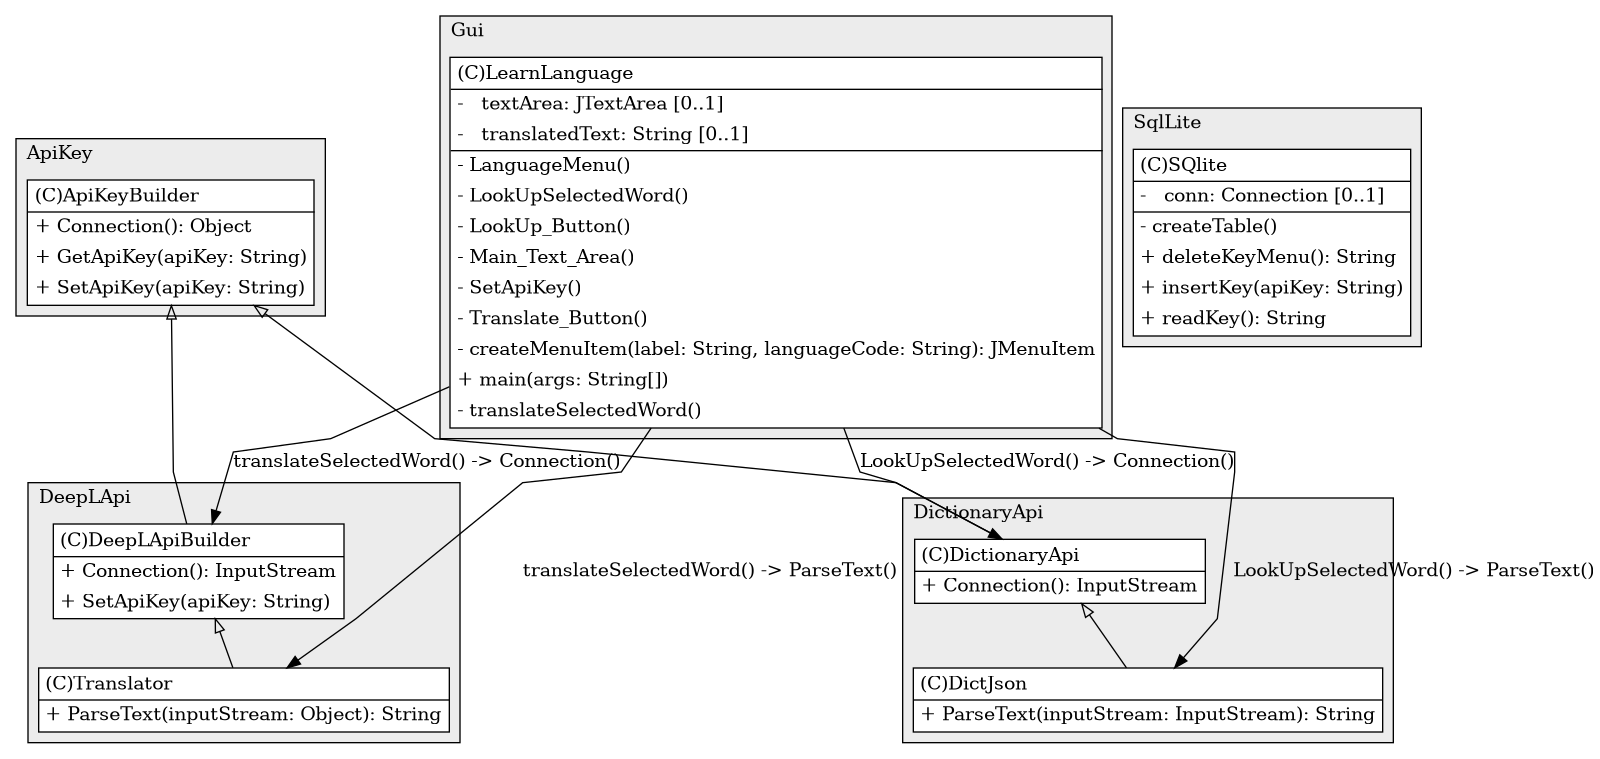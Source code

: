 @startuml

/' diagram meta data start
config=StructureConfiguration;
{
  "projectClassification": {
    "searchMode": "OpenProject", // OpenProject, AllProjects
    "includedProjects": "",
    "pathEndKeywords": "*.impl",
    "isClientPath": "",
    "isClientName": "",
    "isTestPath": "",
    "isTestName": "",
    "isMappingPath": "",
    "isMappingName": "",
    "isDataAccessPath": "",
    "isDataAccessName": "",
    "isDataStructurePath": "",
    "isDataStructureName": "",
    "isInterfaceStructuresPath": "",
    "isInterfaceStructuresName": "",
    "isEntryPointPath": "",
    "isEntryPointName": "",
    "treatFinalFieldsAsMandatory": false
  },
  "graphRestriction": {
    "classPackageExcludeFilter": "",
    "classPackageIncludeFilter": "",
    "classNameExcludeFilter": "",
    "classNameIncludeFilter": "",
    "methodNameExcludeFilter": "",
    "methodNameIncludeFilter": "",
    "removeByInheritance": "", // inheritance/annotation based filtering is done in a second step
    "removeByAnnotation": "",
    "removeByClassPackage": "", // cleanup the graph after inheritance/annotation based filtering is done
    "removeByClassName": "",
    "cutMappings": false,
    "cutEnum": true,
    "cutTests": true,
    "cutClient": true,
    "cutDataAccess": false,
    "cutInterfaceStructures": false,
    "cutDataStructures": false,
    "cutGetterAndSetter": true,
    "cutConstructors": true
  },
  "graphTraversal": {
    "forwardDepth": 6,
    "backwardDepth": 6,
    "classPackageExcludeFilter": "",
    "classPackageIncludeFilter": "",
    "classNameExcludeFilter": "",
    "classNameIncludeFilter": "",
    "methodNameExcludeFilter": "",
    "methodNameIncludeFilter": "",
    "hideMappings": false,
    "hideDataStructures": false,
    "hidePrivateMethods": true,
    "hideInterfaceCalls": true, // indirection: implementation -> interface (is hidden) -> implementation
    "onlyShowApplicationEntryPoints": false, // root node is included
    "useMethodCallsForStructureDiagram": "ForwardOnly" // ForwardOnly, BothDirections, No
  },
  "details": {
    "aggregation": "GroupByClass", // ByClass, GroupByClass, None
    "showClassGenericTypes": true,
    "showMethods": true,
    "showMethodParameterNames": true,
    "showMethodParameterTypes": true,
    "showMethodReturnType": true,
    "showPackageLevels": 2,
    "showDetailedClassStructure": true
  },
  "rootClass": "Gui.LearnLanguage",
  "extensionCallbackMethod": "" // qualified.class.name#methodName - signature: public static String method(String)
}
diagram meta data end '/



digraph g {
    rankdir="TB"
    splines=polyline
    

'nodes 
subgraph cluster_168358276 { 
   	label=DictionaryApi
	labeljust=l
	fillcolor="#ececec"
	style=filled
   
   DictJson168358276[
	label=<<TABLE BORDER="1" CELLBORDER="0" CELLPADDING="4" CELLSPACING="0">
<TR><TD ALIGN="LEFT" >(C)DictJson</TD></TR>
<HR/>
<TR><TD ALIGN="LEFT" >+ ParseText(inputStream: InputStream): String</TD></TR>
</TABLE>>
	style=filled
	margin=0
	shape=plaintext
	fillcolor="#FFFFFF"
];

DictionaryApi168358276[
	label=<<TABLE BORDER="1" CELLBORDER="0" CELLPADDING="4" CELLSPACING="0">
<TR><TD ALIGN="LEFT" >(C)DictionaryApi</TD></TR>
<HR/>
<TR><TD ALIGN="LEFT" >+ Connection(): InputStream</TD></TR>
</TABLE>>
	style=filled
	margin=0
	shape=plaintext
	fillcolor="#FFFFFF"
];
} 

subgraph cluster_1967532549 { 
   	label=ApiKey
	labeljust=l
	fillcolor="#ececec"
	style=filled
   
   ApiKeyBuilder1967532549[
	label=<<TABLE BORDER="1" CELLBORDER="0" CELLPADDING="4" CELLSPACING="0">
<TR><TD ALIGN="LEFT" >(C)ApiKeyBuilder</TD></TR>
<HR/>
<TR><TD ALIGN="LEFT" >+ Connection(): Object</TD></TR>
<TR><TD ALIGN="LEFT" >+ GetApiKey(apiKey: String)</TD></TR>
<TR><TD ALIGN="LEFT" >+ SetApiKey(apiKey: String)</TD></TR>
</TABLE>>
	style=filled
	margin=0
	shape=plaintext
	fillcolor="#FFFFFF"
];
} 

subgraph cluster_309402756 { 
   	label=SqlLite
	labeljust=l
	fillcolor="#ececec"
	style=filled
   
   SQlite309402756[
	label=<<TABLE BORDER="1" CELLBORDER="0" CELLPADDING="4" CELLSPACING="0">
<TR><TD ALIGN="LEFT" >(C)SQlite</TD></TR>
<HR/>
<TR><TD ALIGN="LEFT" >-   conn: Connection [0..1]</TD></TR>
<HR/>
<TR><TD ALIGN="LEFT" >- createTable()</TD></TR>
<TR><TD ALIGN="LEFT" >+ deleteKeyMenu(): String</TD></TR>
<TR><TD ALIGN="LEFT" >+ insertKey(apiKey: String)</TD></TR>
<TR><TD ALIGN="LEFT" >+ readKey(): String</TD></TR>
</TABLE>>
	style=filled
	margin=0
	shape=plaintext
	fillcolor="#FFFFFF"
];
} 

subgraph cluster_692885818 { 
   	label=DeepLApi
	labeljust=l
	fillcolor="#ececec"
	style=filled
   
   DeepLApiBuilder692885818[
	label=<<TABLE BORDER="1" CELLBORDER="0" CELLPADDING="4" CELLSPACING="0">
<TR><TD ALIGN="LEFT" >(C)DeepLApiBuilder</TD></TR>
<HR/>
<TR><TD ALIGN="LEFT" >+ Connection(): InputStream</TD></TR>
<TR><TD ALIGN="LEFT" >+ SetApiKey(apiKey: String)</TD></TR>
</TABLE>>
	style=filled
	margin=0
	shape=plaintext
	fillcolor="#FFFFFF"
];

Translator692885818[
	label=<<TABLE BORDER="1" CELLBORDER="0" CELLPADDING="4" CELLSPACING="0">
<TR><TD ALIGN="LEFT" >(C)Translator</TD></TR>
<HR/>
<TR><TD ALIGN="LEFT" >+ ParseText(inputStream: Object): String</TD></TR>
</TABLE>>
	style=filled
	margin=0
	shape=plaintext
	fillcolor="#FFFFFF"
];
} 

subgraph cluster_71963 { 
   	label=Gui
	labeljust=l
	fillcolor="#ececec"
	style=filled
   
   LearnLanguage71963[
	label=<<TABLE BORDER="1" CELLBORDER="0" CELLPADDING="4" CELLSPACING="0">
<TR><TD ALIGN="LEFT" >(C)LearnLanguage</TD></TR>
<HR/>
<TR><TD ALIGN="LEFT" >-   textArea: JTextArea [0..1]</TD></TR>
<TR><TD ALIGN="LEFT" >-   translatedText: String [0..1]</TD></TR>
<HR/>
<TR><TD ALIGN="LEFT" >- LanguageMenu()</TD></TR>
<TR><TD ALIGN="LEFT" >- LookUpSelectedWord()</TD></TR>
<TR><TD ALIGN="LEFT" >- LookUp_Button()</TD></TR>
<TR><TD ALIGN="LEFT" >- Main_Text_Area()</TD></TR>
<TR><TD ALIGN="LEFT" >- SetApiKey()</TD></TR>
<TR><TD ALIGN="LEFT" >- Translate_Button()</TD></TR>
<TR><TD ALIGN="LEFT" >- createMenuItem(label: String, languageCode: String): JMenuItem</TD></TR>
<TR><TD ALIGN="LEFT" >+ main(args: String[])</TD></TR>
<TR><TD ALIGN="LEFT" >- translateSelectedWord()</TD></TR>
</TABLE>>
	style=filled
	margin=0
	shape=plaintext
	fillcolor="#FFFFFF"
];
} 

'edges    
ApiKeyBuilder1967532549 -> DeepLApiBuilder692885818[arrowhead=none, arrowtail=empty, dir=both];
ApiKeyBuilder1967532549 -> DictionaryApi168358276[arrowhead=none, arrowtail=empty, dir=both];
DeepLApiBuilder692885818 -> Translator692885818[arrowhead=none, arrowtail=empty, dir=both];
DictionaryApi168358276 -> DictJson168358276[arrowhead=none, arrowtail=empty, dir=both];
LearnLanguage71963 -> DeepLApiBuilder692885818[label="translateSelectedWord() -> Connection()"];
LearnLanguage71963 -> DictJson168358276[label="LookUpSelectedWord() -> ParseText()"];
LearnLanguage71963 -> DictionaryApi168358276[label="LookUpSelectedWord() -> Connection()"];
LearnLanguage71963 -> Translator692885818[label="translateSelectedWord() -> ParseText()"];
    
}
@enduml